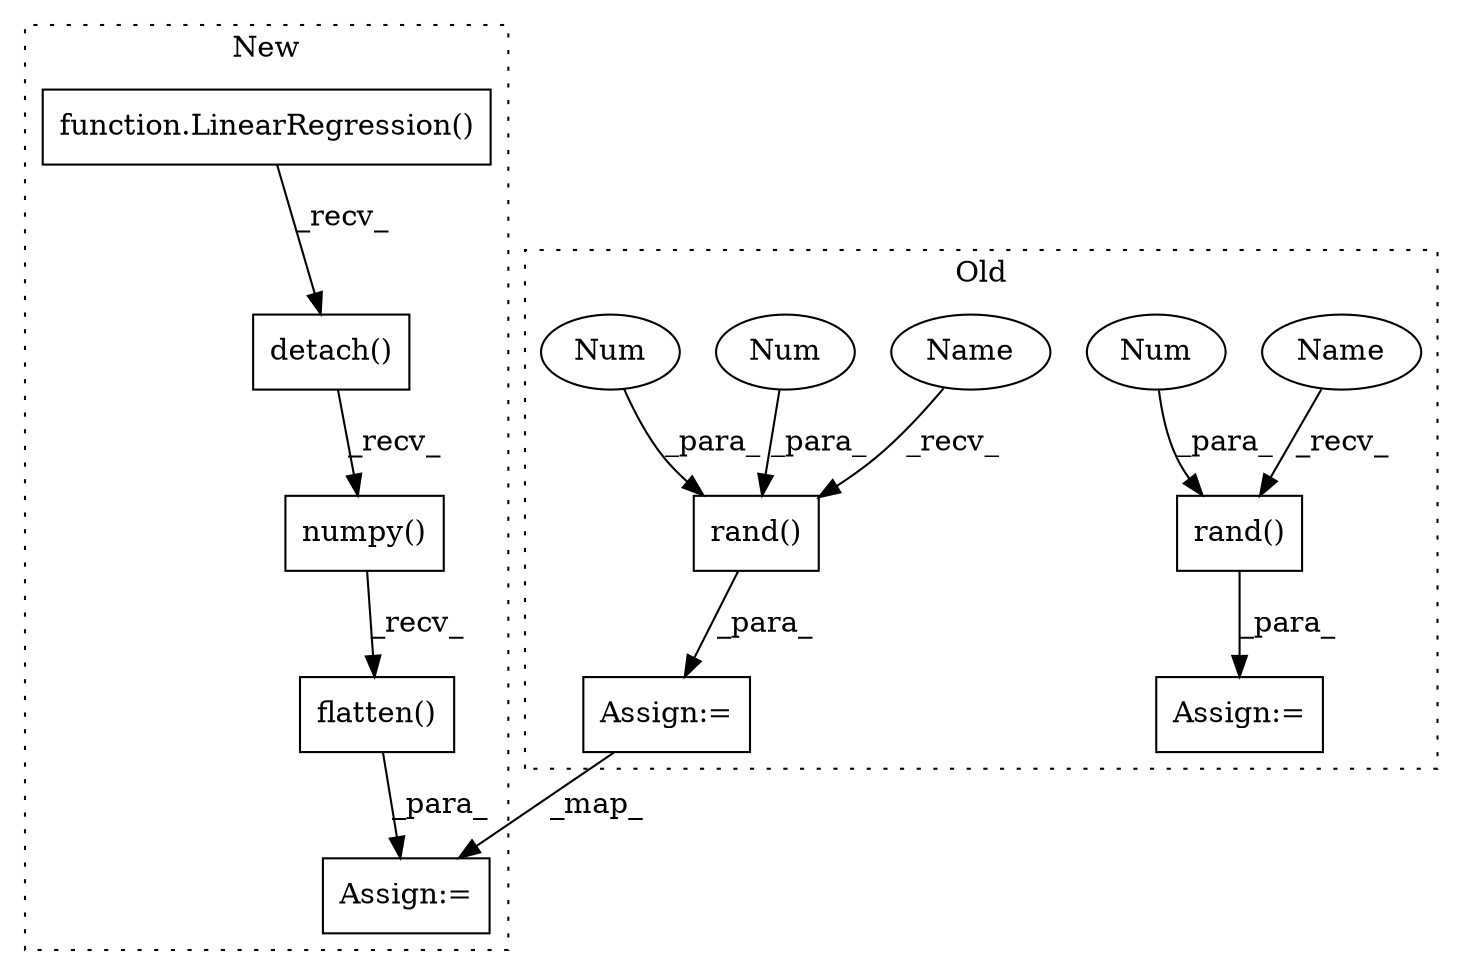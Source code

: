 digraph G {
subgraph cluster0 {
1 [label="rand()" a="75" s="943,957" l="11,1" shape="box"];
3 [label="Assign:=" a="68" s="940" l="3" shape="box"];
7 [label="Num" a="76" s="954" l="3" shape="ellipse"];
8 [label="rand()" a="75" s="916,933" l="11,1" shape="box"];
9 [label="Num" a="76" s="927" l="3" shape="ellipse"];
10 [label="Num" a="76" s="932" l="1" shape="ellipse"];
11 [label="Assign:=" a="68" s="913" l="3" shape="box"];
13 [label="Name" a="87" s="943" l="5" shape="ellipse"];
14 [label="Name" a="87" s="916" l="5" shape="ellipse"];
label = "Old";
style="dotted";
}
subgraph cluster1 {
2 [label="detach()" a="75" s="864" l="28" shape="box"];
4 [label="numpy()" a="75" s="864" l="36" shape="box"];
5 [label="flatten()" a="75" s="864" l="46" shape="box"];
6 [label="function.LinearRegression()" a="75" s="637" l="48" shape="box"];
12 [label="Assign:=" a="68" s="861" l="3" shape="box"];
label = "New";
style="dotted";
}
1 -> 3 [label="_para_"];
2 -> 4 [label="_recv_"];
4 -> 5 [label="_recv_"];
5 -> 12 [label="_para_"];
6 -> 2 [label="_recv_"];
7 -> 1 [label="_para_"];
8 -> 11 [label="_para_"];
9 -> 8 [label="_para_"];
10 -> 8 [label="_para_"];
11 -> 12 [label="_map_"];
13 -> 1 [label="_recv_"];
14 -> 8 [label="_recv_"];
}